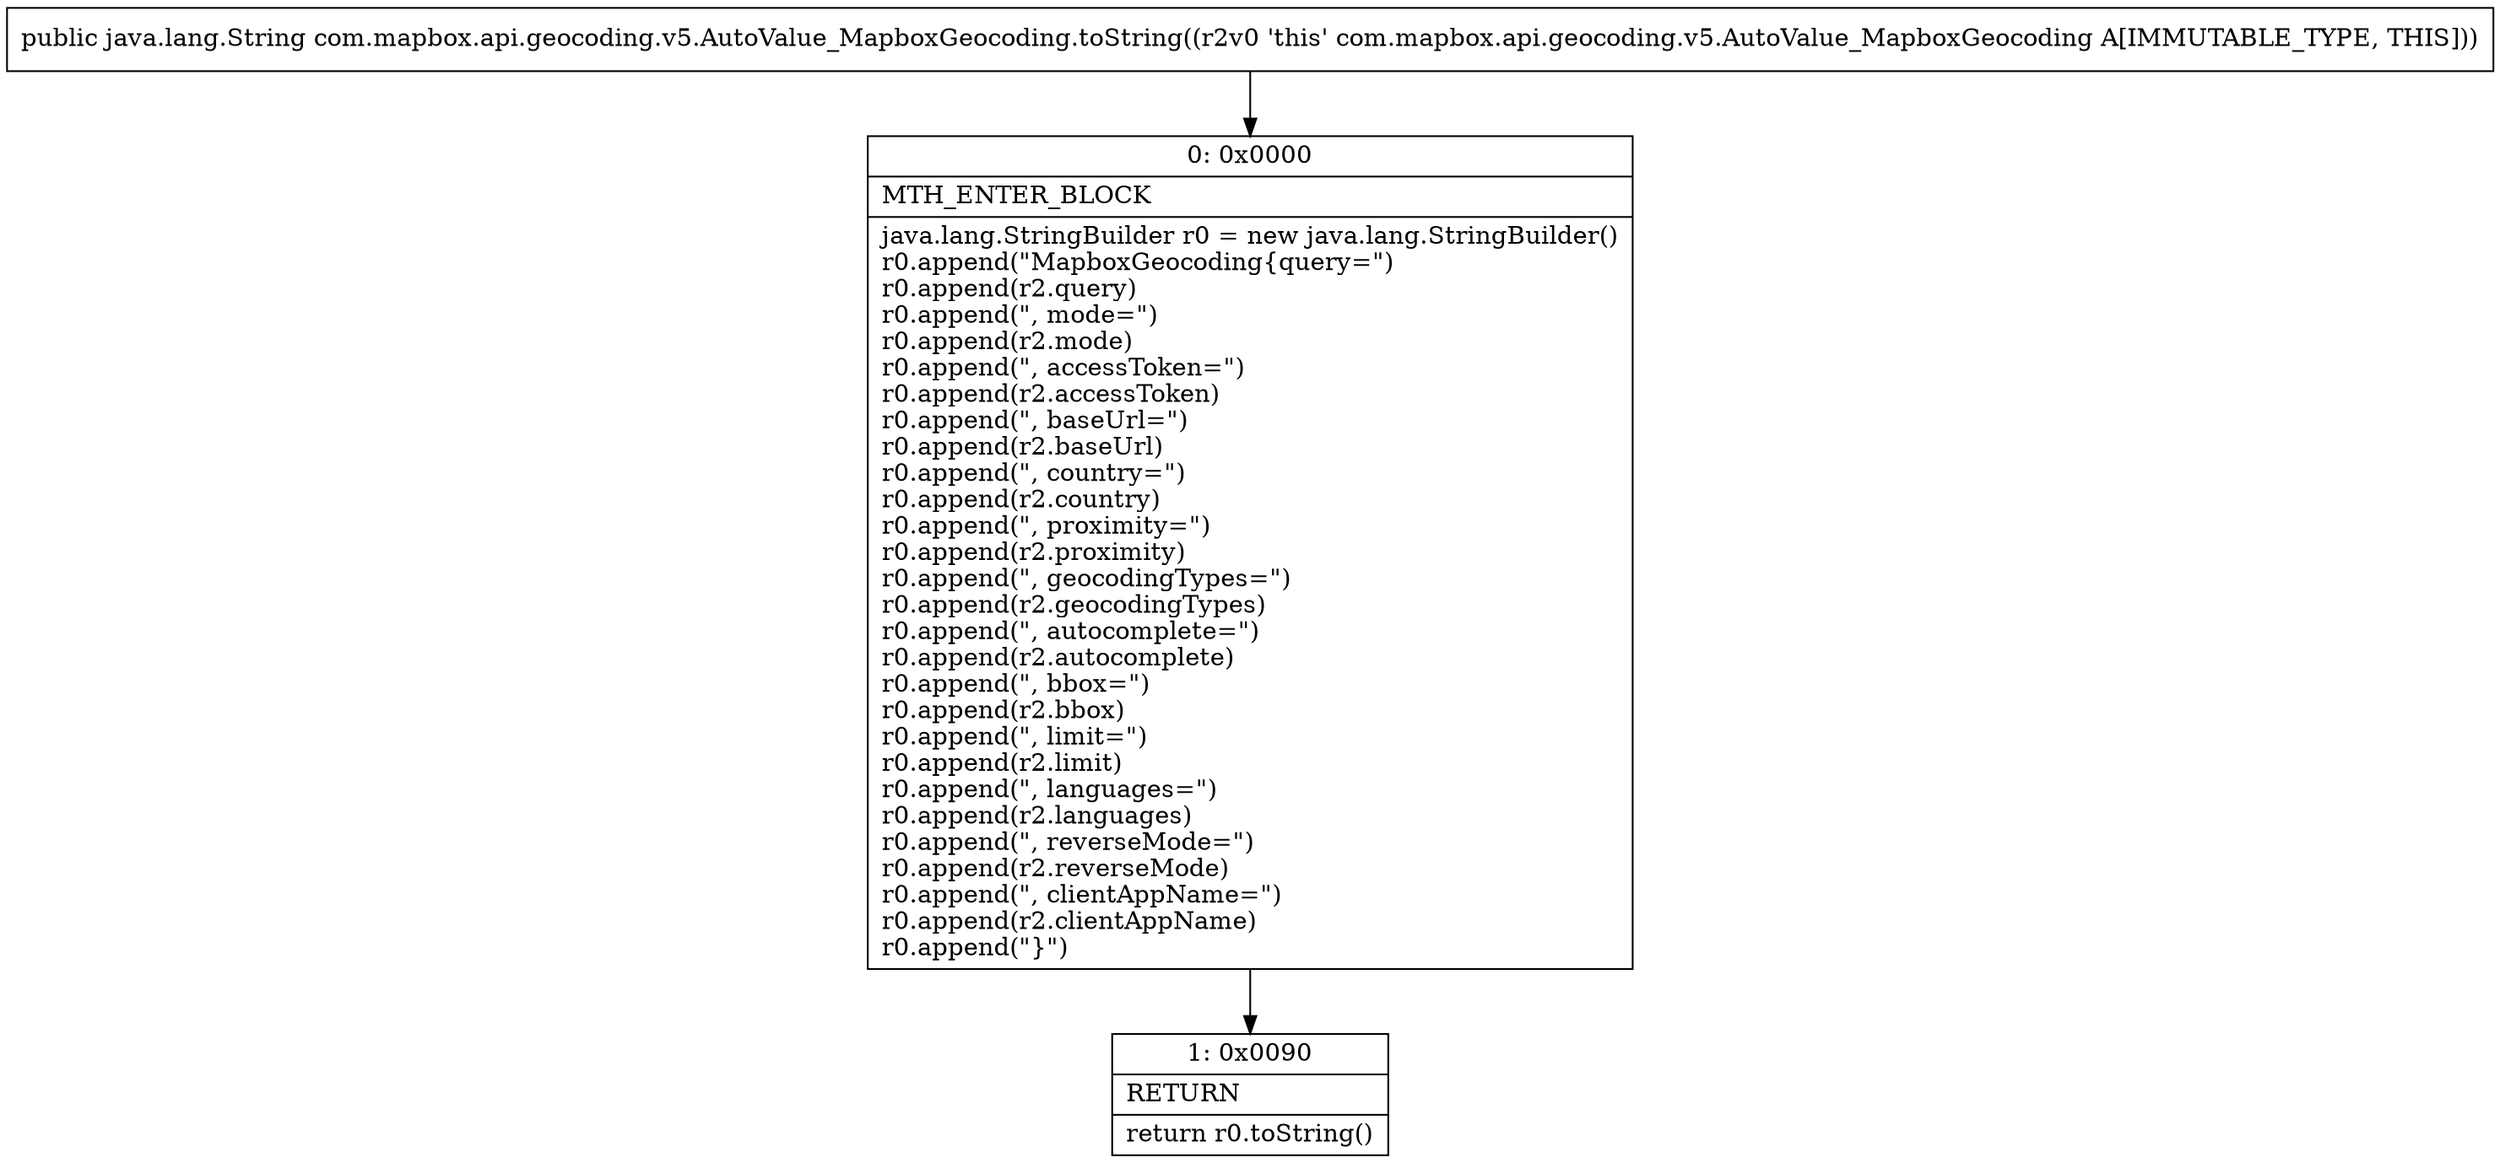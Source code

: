 digraph "CFG forcom.mapbox.api.geocoding.v5.AutoValue_MapboxGeocoding.toString()Ljava\/lang\/String;" {
Node_0 [shape=record,label="{0\:\ 0x0000|MTH_ENTER_BLOCK\l|java.lang.StringBuilder r0 = new java.lang.StringBuilder()\lr0.append(\"MapboxGeocoding\{query=\")\lr0.append(r2.query)\lr0.append(\", mode=\")\lr0.append(r2.mode)\lr0.append(\", accessToken=\")\lr0.append(r2.accessToken)\lr0.append(\", baseUrl=\")\lr0.append(r2.baseUrl)\lr0.append(\", country=\")\lr0.append(r2.country)\lr0.append(\", proximity=\")\lr0.append(r2.proximity)\lr0.append(\", geocodingTypes=\")\lr0.append(r2.geocodingTypes)\lr0.append(\", autocomplete=\")\lr0.append(r2.autocomplete)\lr0.append(\", bbox=\")\lr0.append(r2.bbox)\lr0.append(\", limit=\")\lr0.append(r2.limit)\lr0.append(\", languages=\")\lr0.append(r2.languages)\lr0.append(\", reverseMode=\")\lr0.append(r2.reverseMode)\lr0.append(\", clientAppName=\")\lr0.append(r2.clientAppName)\lr0.append(\"\}\")\l}"];
Node_1 [shape=record,label="{1\:\ 0x0090|RETURN\l|return r0.toString()\l}"];
MethodNode[shape=record,label="{public java.lang.String com.mapbox.api.geocoding.v5.AutoValue_MapboxGeocoding.toString((r2v0 'this' com.mapbox.api.geocoding.v5.AutoValue_MapboxGeocoding A[IMMUTABLE_TYPE, THIS])) }"];
MethodNode -> Node_0;
Node_0 -> Node_1;
}

